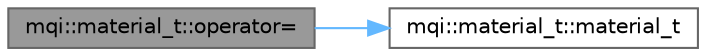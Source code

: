 digraph "mqi::material_t::operator="
{
 // LATEX_PDF_SIZE
  bgcolor="transparent";
  edge [fontname=Helvetica,fontsize=10,labelfontname=Helvetica,labelfontsize=10];
  node [fontname=Helvetica,fontsize=10,shape=box,height=0.2,width=0.4];
  rankdir="LR";
  Node1 [id="Node000001",label="mqi::material_t::operator=",height=0.2,width=0.4,color="gray40", fillcolor="grey60", style="filled", fontcolor="black",tooltip="variable density"];
  Node1 -> Node2 [id="edge1_Node000001_Node000002",color="steelblue1",style="solid",tooltip=" "];
  Node2 [id="Node000002",label="mqi::material_t::material_t",height=0.2,width=0.4,color="grey40", fillcolor="white", style="filled",URL="$classmqi_1_1material__t.html#a99c4cd41345e42a9ad0886b32810717e",tooltip="Default constructor."];
}
